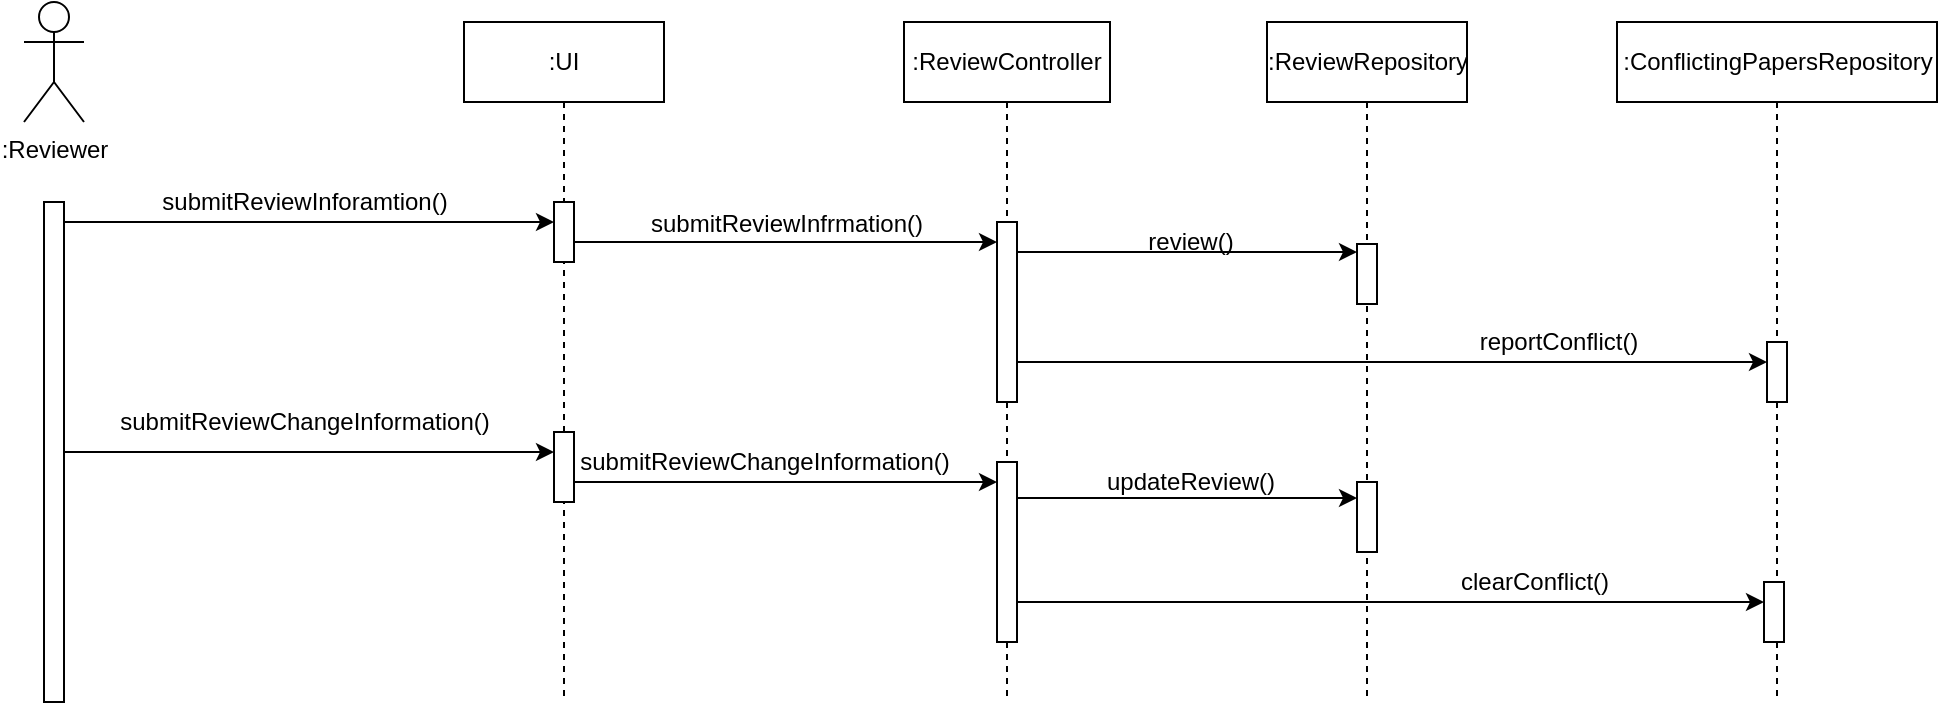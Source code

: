 <mxfile type="device" version="12.9.7"><diagram id="2kcevok2L1xXAn7cTQZS" name="Page-1"><mxGraphModel grid="1" dx="803" dy="483" gridSize="10" guides="1" tooltips="1" connect="1" arrows="1" fold="1" page="1" pageScale="1" pageWidth="850" pageHeight="1100" math="0" shadow="0"><root><mxCell id="0"/><mxCell id="1" parent="0"/><mxCell id="OFVzU6a6z506N1Jlxoi2-10" style="shape=umlLifeline;perimeter=lifelinePerimeter;whiteSpace=wrap;html=1;container=1;collapsible=0;recursiveResize=0;outlineConnect=0;" value=":ReviewController" parent="1" vertex="1"><mxGeometry width="103" as="geometry" height="340" y="20" x="490"/></mxCell><mxCell id="OFVzU6a6z506N1Jlxoi2-35" style="html=1;points=[];perimeter=orthogonalPerimeter;" value="" parent="OFVzU6a6z506N1Jlxoi2-10" vertex="1"><mxGeometry width="10" as="geometry" height="90" y="220" x="46.5"/></mxCell><mxCell id="OFVzU6a6z506N1Jlxoi2-1" style="shape=umlActor;verticalLabelPosition=bottom;labelBackgroundColor=#ffffff;verticalAlign=top;html=1;outlineConnect=0;" value=":Reviewer" parent="1" vertex="1"><mxGeometry width="30" as="geometry" height="60" y="10" x="50"/></mxCell><mxCell id="OFVzU6a6z506N1Jlxoi2-6" style="edgeStyle=orthogonalEdgeStyle;rounded=0;orthogonalLoop=1;jettySize=auto;html=1;" target="OFVzU6a6z506N1Jlxoi2-5" value="" parent="1" source="OFVzU6a6z506N1Jlxoi2-3" edge="1"><mxGeometry as="geometry" relative="1"><Array as="points"><mxPoint y="120" x="230"/><mxPoint y="120" x="230"/></Array></mxGeometry></mxCell><mxCell id="OFVzU6a6z506N1Jlxoi2-32" style="edgeStyle=orthogonalEdgeStyle;rounded=0;orthogonalLoop=1;jettySize=auto;html=1;" target="OFVzU6a6z506N1Jlxoi2-31" value="" parent="1" source="OFVzU6a6z506N1Jlxoi2-3" edge="1"><mxGeometry as="geometry" relative="1"><Array as="points"><mxPoint y="235" x="230"/><mxPoint y="235" x="230"/></Array></mxGeometry></mxCell><mxCell id="OFVzU6a6z506N1Jlxoi2-3" style="html=1;points=[];perimeter=orthogonalPerimeter;" value="" parent="1" vertex="1"><mxGeometry width="10" as="geometry" height="250" y="110" x="60"/></mxCell><mxCell id="OFVzU6a6z506N1Jlxoi2-4" style="shape=umlLifeline;perimeter=lifelinePerimeter;whiteSpace=wrap;html=1;container=1;collapsible=0;recursiveResize=0;outlineConnect=0;" value=":UI" parent="1" vertex="1"><mxGeometry width="100" as="geometry" height="340" y="20" x="270"/></mxCell><mxCell id="OFVzU6a6z506N1Jlxoi2-5" style="html=1;points=[];perimeter=orthogonalPerimeter;" value="" parent="OFVzU6a6z506N1Jlxoi2-4" vertex="1"><mxGeometry width="10" as="geometry" height="30" y="90" x="45"/></mxCell><mxCell id="OFVzU6a6z506N1Jlxoi2-31" style="html=1;points=[];perimeter=orthogonalPerimeter;" value="" parent="OFVzU6a6z506N1Jlxoi2-4" vertex="1"><mxGeometry width="10" as="geometry" height="35" y="205" x="45"/></mxCell><mxCell id="OFVzU6a6z506N1Jlxoi2-7" style="text;html=1;align=center;verticalAlign=middle;resizable=0;points=[];autosize=1;" value="submitReviewInforamtion()" parent="1" vertex="1"><mxGeometry width="160" as="geometry" height="20" y="100" x="110"/></mxCell><mxCell id="OFVzU6a6z506N1Jlxoi2-16" style="edgeStyle=orthogonalEdgeStyle;rounded=0;orthogonalLoop=1;jettySize=auto;html=1;" target="OFVzU6a6z506N1Jlxoi2-15" value="" parent="1" source="OFVzU6a6z506N1Jlxoi2-8" edge="1"><mxGeometry as="geometry" relative="1"><Array as="points"><mxPoint y="135" x="586.5"/><mxPoint y="135" x="586.5"/></Array></mxGeometry></mxCell><mxCell id="OFVzU6a6z506N1Jlxoi2-29" style="edgeStyle=orthogonalEdgeStyle;rounded=0;orthogonalLoop=1;jettySize=auto;html=1;" target="OFVzU6a6z506N1Jlxoi2-28" value="" parent="1" edge="1"><mxGeometry as="geometry" relative="1"><mxPoint as="sourcePoint" y="190" x="546.5"/><Array as="points"><mxPoint y="190" x="846.5"/><mxPoint y="190" x="846.5"/></Array></mxGeometry></mxCell><mxCell id="OFVzU6a6z506N1Jlxoi2-8" style="html=1;points=[];perimeter=orthogonalPerimeter;" value="" parent="1" vertex="1"><mxGeometry width="10" as="geometry" height="90" y="120" x="536.5"/></mxCell><mxCell id="OFVzU6a6z506N1Jlxoi2-9" style="edgeStyle=orthogonalEdgeStyle;rounded=0;orthogonalLoop=1;jettySize=auto;html=1;" target="OFVzU6a6z506N1Jlxoi2-8" value="" parent="1" source="OFVzU6a6z506N1Jlxoi2-5" edge="1"><mxGeometry as="geometry" relative="1"><Array as="points"><mxPoint y="130" x="450"/><mxPoint y="130" x="450"/></Array></mxGeometry></mxCell><mxCell id="OFVzU6a6z506N1Jlxoi2-13" style="shape=umlLifeline;perimeter=lifelinePerimeter;whiteSpace=wrap;html=1;container=1;collapsible=0;recursiveResize=0;outlineConnect=0;" value=":ReviewRepository" parent="1" vertex="1"><mxGeometry width="100" as="geometry" height="340" y="20" x="671.5"/></mxCell><mxCell id="OFVzU6a6z506N1Jlxoi2-15" style="html=1;points=[];perimeter=orthogonalPerimeter;" value="" parent="OFVzU6a6z506N1Jlxoi2-13" vertex="1"><mxGeometry width="10" as="geometry" height="30" y="111" x="45"/></mxCell><mxCell id="OFVzU6a6z506N1Jlxoi2-38" style="html=1;points=[];perimeter=orthogonalPerimeter;" value="" parent="OFVzU6a6z506N1Jlxoi2-13" vertex="1"><mxGeometry width="10" as="geometry" height="35" y="230" x="45"/></mxCell><mxCell id="OFVzU6a6z506N1Jlxoi2-12" style="text;html=1;align=center;verticalAlign=middle;resizable=0;points=[];autosize=1;" value="submitReviewInfrmation()" parent="1" vertex="1"><mxGeometry width="150" as="geometry" height="20" y="111" x="356"/></mxCell><mxCell id="OFVzU6a6z506N1Jlxoi2-18" style="text;html=1;align=center;verticalAlign=middle;resizable=0;points=[];autosize=1;" value="review()" parent="1" vertex="1"><mxGeometry width="60" as="geometry" height="20" y="120" x="602.5"/></mxCell><mxCell id="OFVzU6a6z506N1Jlxoi2-26" style="shape=umlLifeline;perimeter=lifelinePerimeter;whiteSpace=wrap;html=1;container=1;collapsible=0;recursiveResize=0;outlineConnect=0;" value=":ConflictingPapersRepository" parent="1" vertex="1"><mxGeometry width="160" as="geometry" height="340" y="20" x="846.5"/></mxCell><mxCell id="OFVzU6a6z506N1Jlxoi2-28" style="html=1;points=[];perimeter=orthogonalPerimeter;" value="" parent="OFVzU6a6z506N1Jlxoi2-26" vertex="1"><mxGeometry width="10" as="geometry" height="30" y="160" x="75"/></mxCell><mxCell id="OFVzU6a6z506N1Jlxoi2-30" style="text;html=1;align=center;verticalAlign=middle;resizable=0;points=[];autosize=1;" value="reportConflict()" parent="1" vertex="1"><mxGeometry width="90" as="geometry" height="20" y="170" x="771.5"/></mxCell><mxCell id="OFVzU6a6z506N1Jlxoi2-33" style="text;html=1;align=center;verticalAlign=middle;resizable=0;points=[];autosize=1;" value="submitReviewChangeInformation()" parent="1" vertex="1"><mxGeometry width="200" as="geometry" height="20" y="210" x="90"/></mxCell><mxCell id="OFVzU6a6z506N1Jlxoi2-36" style="edgeStyle=orthogonalEdgeStyle;rounded=0;orthogonalLoop=1;jettySize=auto;html=1;" target="OFVzU6a6z506N1Jlxoi2-35" value="" parent="1" edge="1"><mxGeometry as="geometry" relative="1"><mxPoint as="sourcePoint" y="255" x="325"/><Array as="points"><mxPoint y="250" x="325"/></Array></mxGeometry></mxCell><mxCell id="OFVzU6a6z506N1Jlxoi2-37" style="text;html=1;align=center;verticalAlign=middle;resizable=0;points=[];autosize=1;" value="submitReviewChangeInformation()" parent="1" vertex="1"><mxGeometry width="200" as="geometry" height="20" y="230" x="320"/></mxCell><mxCell id="OFVzU6a6z506N1Jlxoi2-39" style="edgeStyle=orthogonalEdgeStyle;rounded=0;orthogonalLoop=1;jettySize=auto;html=1;" target="OFVzU6a6z506N1Jlxoi2-38" value="" parent="1" source="OFVzU6a6z506N1Jlxoi2-35" edge="1"><mxGeometry as="geometry" relative="1"><Array as="points"><mxPoint y="258" x="660"/><mxPoint y="258" x="660"/></Array></mxGeometry></mxCell><mxCell id="OFVzU6a6z506N1Jlxoi2-40" style="text;html=1;align=center;verticalAlign=middle;resizable=0;points=[];autosize=1;" value="updateReview()" parent="1" vertex="1"><mxGeometry width="100" as="geometry" height="20" y="240" x="582.5"/></mxCell><mxCell id="OFVzU6a6z506N1Jlxoi2-42" style="html=1;points=[];perimeter=orthogonalPerimeter;" value="" parent="1" vertex="1"><mxGeometry width="10" as="geometry" height="30" y="300" x="920"/></mxCell><mxCell id="OFVzU6a6z506N1Jlxoi2-43" style="edgeStyle=orthogonalEdgeStyle;rounded=0;orthogonalLoop=1;jettySize=auto;html=1;" target="OFVzU6a6z506N1Jlxoi2-42" value="" parent="1" source="OFVzU6a6z506N1Jlxoi2-35" edge="1"><mxGeometry as="geometry" relative="1"><Array as="points"><mxPoint y="310" x="890"/><mxPoint y="310" x="890"/></Array></mxGeometry></mxCell><mxCell id="OFVzU6a6z506N1Jlxoi2-45" style="text;html=1;align=center;verticalAlign=middle;resizable=0;points=[];autosize=1;" value="clearConflict()" parent="1" vertex="1"><mxGeometry width="90" as="geometry" height="20" y="290" x="760"/></mxCell></root></mxGraphModel></diagram></mxfile>